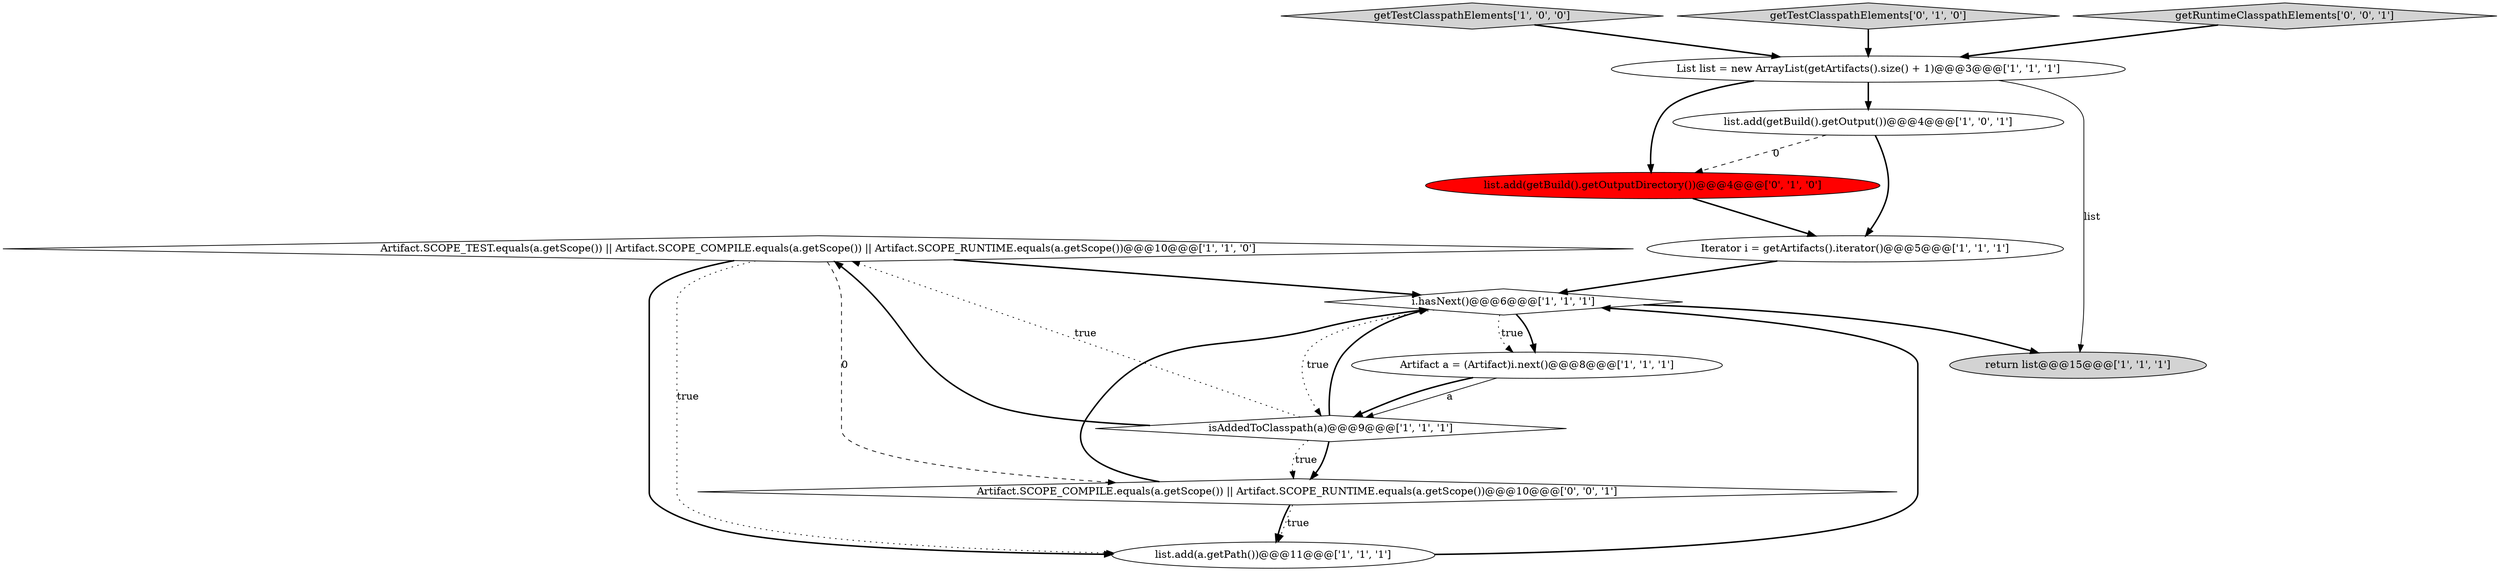 digraph {
4 [style = filled, label = "Artifact.SCOPE_TEST.equals(a.getScope()) || Artifact.SCOPE_COMPILE.equals(a.getScope()) || Artifact.SCOPE_RUNTIME.equals(a.getScope())@@@10@@@['1', '1', '0']", fillcolor = white, shape = diamond image = "AAA0AAABBB1BBB"];
0 [style = filled, label = "i.hasNext()@@@6@@@['1', '1', '1']", fillcolor = white, shape = diamond image = "AAA0AAABBB1BBB"];
3 [style = filled, label = "return list@@@15@@@['1', '1', '1']", fillcolor = lightgray, shape = ellipse image = "AAA0AAABBB1BBB"];
1 [style = filled, label = "Iterator i = getArtifacts().iterator()@@@5@@@['1', '1', '1']", fillcolor = white, shape = ellipse image = "AAA0AAABBB1BBB"];
7 [style = filled, label = "Artifact a = (Artifact)i.next()@@@8@@@['1', '1', '1']", fillcolor = white, shape = ellipse image = "AAA0AAABBB1BBB"];
8 [style = filled, label = "list.add(a.getPath())@@@11@@@['1', '1', '1']", fillcolor = white, shape = ellipse image = "AAA0AAABBB1BBB"];
5 [style = filled, label = "getTestClasspathElements['1', '0', '0']", fillcolor = lightgray, shape = diamond image = "AAA0AAABBB1BBB"];
11 [style = filled, label = "getTestClasspathElements['0', '1', '0']", fillcolor = lightgray, shape = diamond image = "AAA0AAABBB2BBB"];
9 [style = filled, label = "List list = new ArrayList(getArtifacts().size() + 1)@@@3@@@['1', '1', '1']", fillcolor = white, shape = ellipse image = "AAA0AAABBB1BBB"];
13 [style = filled, label = "Artifact.SCOPE_COMPILE.equals(a.getScope()) || Artifact.SCOPE_RUNTIME.equals(a.getScope())@@@10@@@['0', '0', '1']", fillcolor = white, shape = diamond image = "AAA0AAABBB3BBB"];
10 [style = filled, label = "list.add(getBuild().getOutputDirectory())@@@4@@@['0', '1', '0']", fillcolor = red, shape = ellipse image = "AAA1AAABBB2BBB"];
6 [style = filled, label = "list.add(getBuild().getOutput())@@@4@@@['1', '0', '1']", fillcolor = white, shape = ellipse image = "AAA0AAABBB1BBB"];
12 [style = filled, label = "getRuntimeClasspathElements['0', '0', '1']", fillcolor = lightgray, shape = diamond image = "AAA0AAABBB3BBB"];
2 [style = filled, label = "isAddedToClasspath(a)@@@9@@@['1', '1', '1']", fillcolor = white, shape = diamond image = "AAA0AAABBB1BBB"];
0->3 [style = bold, label=""];
5->9 [style = bold, label=""];
4->8 [style = dotted, label="true"];
9->3 [style = solid, label="list"];
1->0 [style = bold, label=""];
9->10 [style = bold, label=""];
11->9 [style = bold, label=""];
12->9 [style = bold, label=""];
2->4 [style = bold, label=""];
4->0 [style = bold, label=""];
9->6 [style = bold, label=""];
2->13 [style = bold, label=""];
0->7 [style = bold, label=""];
6->10 [style = dashed, label="0"];
8->0 [style = bold, label=""];
7->2 [style = solid, label="a"];
6->1 [style = bold, label=""];
2->0 [style = bold, label=""];
13->8 [style = dotted, label="true"];
7->2 [style = bold, label=""];
2->4 [style = dotted, label="true"];
4->8 [style = bold, label=""];
0->2 [style = dotted, label="true"];
13->8 [style = bold, label=""];
4->13 [style = dashed, label="0"];
10->1 [style = bold, label=""];
2->13 [style = dotted, label="true"];
0->7 [style = dotted, label="true"];
13->0 [style = bold, label=""];
}
